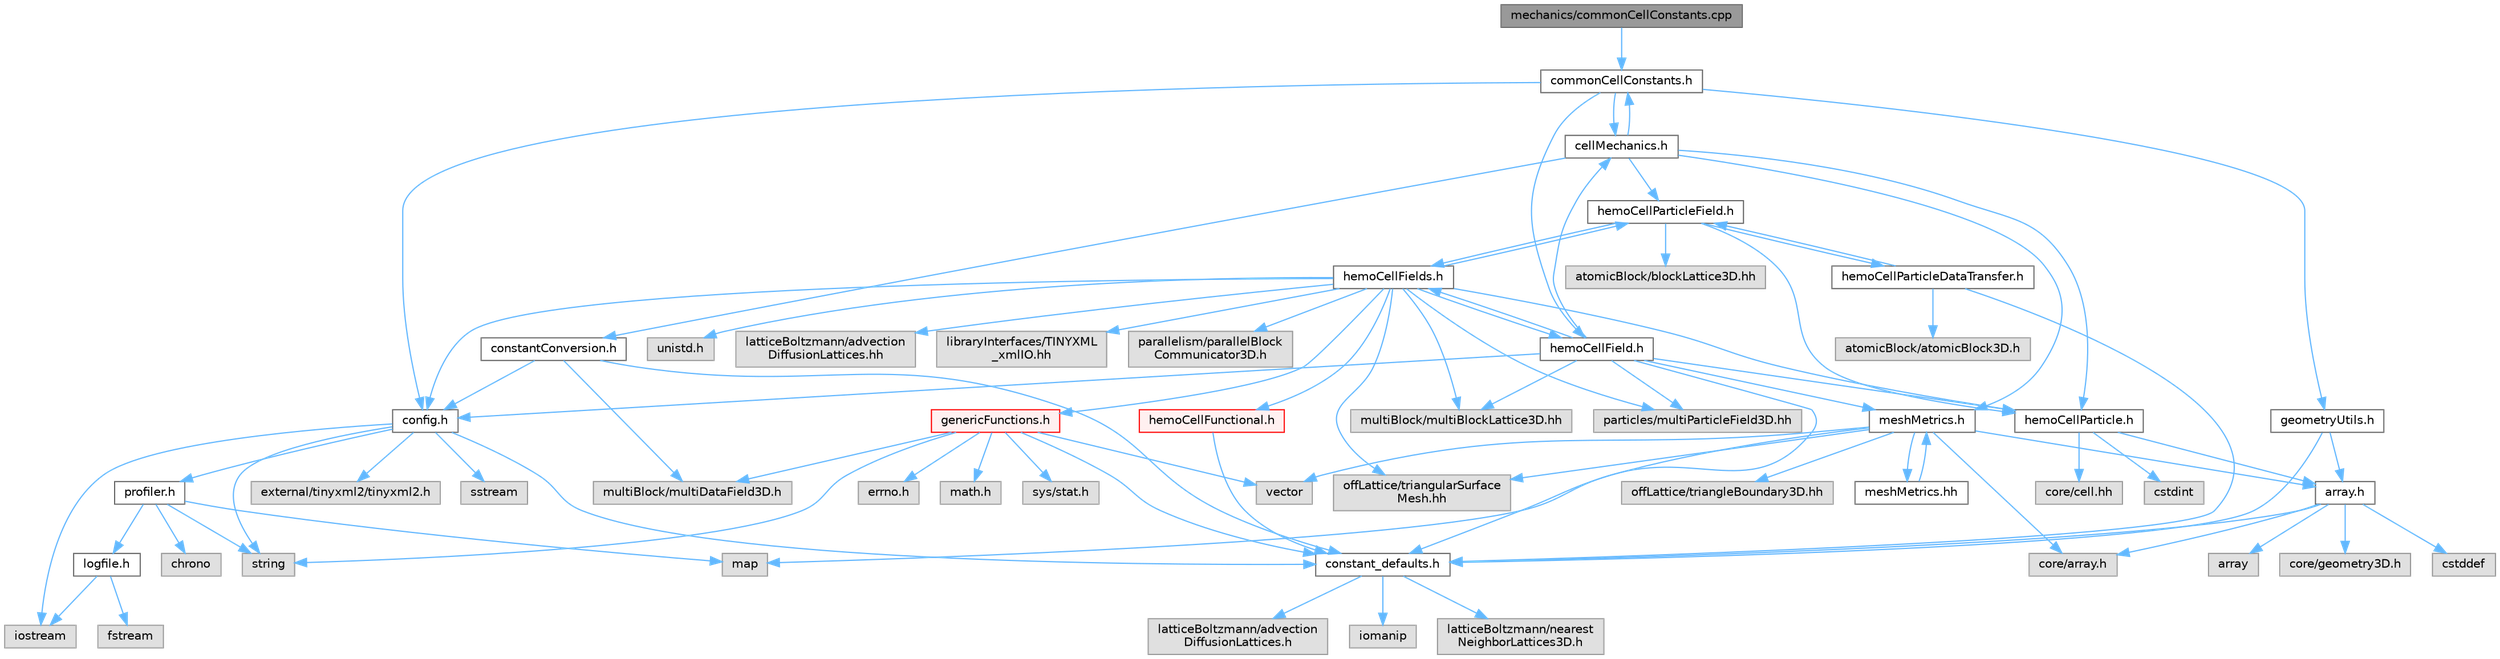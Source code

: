 digraph "mechanics/commonCellConstants.cpp"
{
 // LATEX_PDF_SIZE
  bgcolor="transparent";
  edge [fontname=Helvetica,fontsize=10,labelfontname=Helvetica,labelfontsize=10];
  node [fontname=Helvetica,fontsize=10,shape=box,height=0.2,width=0.4];
  Node1 [id="Node000001",label="mechanics/commonCellConstants.cpp",height=0.2,width=0.4,color="gray40", fillcolor="grey60", style="filled", fontcolor="black",tooltip=" "];
  Node1 -> Node2 [id="edge1_Node000001_Node000002",color="steelblue1",style="solid",tooltip=" "];
  Node2 [id="Node000002",label="commonCellConstants.h",height=0.2,width=0.4,color="grey40", fillcolor="white", style="filled",URL="$commonCellConstants_8h.html",tooltip=" "];
  Node2 -> Node3 [id="edge2_Node000002_Node000003",color="steelblue1",style="solid",tooltip=" "];
  Node3 [id="Node000003",label="cellMechanics.h",height=0.2,width=0.4,color="grey40", fillcolor="white", style="filled",URL="$cellMechanics_8h.html",tooltip=" "];
  Node3 -> Node4 [id="edge3_Node000003_Node000004",color="steelblue1",style="solid",tooltip=" "];
  Node4 [id="Node000004",label="hemoCellParticleField.h",height=0.2,width=0.4,color="grey40", fillcolor="white", style="filled",URL="$hemoCellParticleField_8h.html",tooltip=" "];
  Node4 -> Node5 [id="edge4_Node000004_Node000005",color="steelblue1",style="solid",tooltip=" "];
  Node5 [id="Node000005",label="hemoCellFields.h",height=0.2,width=0.4,color="grey40", fillcolor="white", style="filled",URL="$hemoCellFields_8h.html",tooltip=" "];
  Node5 -> Node4 [id="edge5_Node000005_Node000004",color="steelblue1",style="solid",tooltip=" "];
  Node5 -> Node6 [id="edge6_Node000005_Node000006",color="steelblue1",style="solid",tooltip=" "];
  Node6 [id="Node000006",label="genericFunctions.h",height=0.2,width=0.4,color="red", fillcolor="#FFF0F0", style="filled",URL="$genericFunctions_8h.html",tooltip=" "];
  Node6 -> Node7 [id="edge7_Node000006_Node000007",color="steelblue1",style="solid",tooltip=" "];
  Node7 [id="Node000007",label="sys/stat.h",height=0.2,width=0.4,color="grey60", fillcolor="#E0E0E0", style="filled",tooltip=" "];
  Node6 -> Node8 [id="edge8_Node000006_Node000008",color="steelblue1",style="solid",tooltip=" "];
  Node8 [id="Node000008",label="vector",height=0.2,width=0.4,color="grey60", fillcolor="#E0E0E0", style="filled",tooltip=" "];
  Node6 -> Node9 [id="edge9_Node000006_Node000009",color="steelblue1",style="solid",tooltip=" "];
  Node9 [id="Node000009",label="string",height=0.2,width=0.4,color="grey60", fillcolor="#E0E0E0", style="filled",tooltip=" "];
  Node6 -> Node10 [id="edge10_Node000006_Node000010",color="steelblue1",style="solid",tooltip=" "];
  Node10 [id="Node000010",label="errno.h",height=0.2,width=0.4,color="grey60", fillcolor="#E0E0E0", style="filled",tooltip=" "];
  Node6 -> Node11 [id="edge11_Node000006_Node000011",color="steelblue1",style="solid",tooltip=" "];
  Node11 [id="Node000011",label="math.h",height=0.2,width=0.4,color="grey60", fillcolor="#E0E0E0", style="filled",tooltip=" "];
  Node6 -> Node13 [id="edge12_Node000006_Node000013",color="steelblue1",style="solid",tooltip=" "];
  Node13 [id="Node000013",label="multiBlock/multiDataField3D.h",height=0.2,width=0.4,color="grey60", fillcolor="#E0E0E0", style="filled",tooltip=" "];
  Node6 -> Node14 [id="edge13_Node000006_Node000014",color="steelblue1",style="solid",tooltip=" "];
  Node14 [id="Node000014",label="constant_defaults.h",height=0.2,width=0.4,color="grey40", fillcolor="white", style="filled",URL="$constant__defaults_8h.html",tooltip=" "];
  Node14 -> Node15 [id="edge14_Node000014_Node000015",color="steelblue1",style="solid",tooltip=" "];
  Node15 [id="Node000015",label="iomanip",height=0.2,width=0.4,color="grey60", fillcolor="#E0E0E0", style="filled",tooltip=" "];
  Node14 -> Node16 [id="edge15_Node000014_Node000016",color="steelblue1",style="solid",tooltip=" "];
  Node16 [id="Node000016",label="latticeBoltzmann/nearest\lNeighborLattices3D.h",height=0.2,width=0.4,color="grey60", fillcolor="#E0E0E0", style="filled",tooltip=" "];
  Node14 -> Node17 [id="edge16_Node000014_Node000017",color="steelblue1",style="solid",tooltip=" "];
  Node17 [id="Node000017",label="latticeBoltzmann/advection\lDiffusionLattices.h",height=0.2,width=0.4,color="grey60", fillcolor="#E0E0E0", style="filled",tooltip=" "];
  Node5 -> Node18 [id="edge17_Node000005_Node000018",color="steelblue1",style="solid",tooltip=" "];
  Node18 [id="Node000018",label="hemoCellFunctional.h",height=0.2,width=0.4,color="red", fillcolor="#FFF0F0", style="filled",URL="$hemoCellFunctional_8h.html",tooltip=" "];
  Node18 -> Node14 [id="edge18_Node000018_Node000014",color="steelblue1",style="solid",tooltip=" "];
  Node5 -> Node23 [id="edge19_Node000005_Node000023",color="steelblue1",style="solid",tooltip=" "];
  Node23 [id="Node000023",label="hemoCellField.h",height=0.2,width=0.4,color="grey40", fillcolor="white", style="filled",URL="$hemoCellField_8h.html",tooltip=" "];
  Node23 -> Node24 [id="edge20_Node000023_Node000024",color="steelblue1",style="solid",tooltip=" "];
  Node24 [id="Node000024",label="config.h",height=0.2,width=0.4,color="grey40", fillcolor="white", style="filled",URL="$config_8h.html",tooltip=" "];
  Node24 -> Node25 [id="edge21_Node000024_Node000025",color="steelblue1",style="solid",tooltip=" "];
  Node25 [id="Node000025",label="profiler.h",height=0.2,width=0.4,color="grey40", fillcolor="white", style="filled",URL="$profiler_8h.html",tooltip=" "];
  Node25 -> Node26 [id="edge22_Node000025_Node000026",color="steelblue1",style="solid",tooltip=" "];
  Node26 [id="Node000026",label="chrono",height=0.2,width=0.4,color="grey60", fillcolor="#E0E0E0", style="filled",tooltip=" "];
  Node25 -> Node9 [id="edge23_Node000025_Node000009",color="steelblue1",style="solid",tooltip=" "];
  Node25 -> Node27 [id="edge24_Node000025_Node000027",color="steelblue1",style="solid",tooltip=" "];
  Node27 [id="Node000027",label="map",height=0.2,width=0.4,color="grey60", fillcolor="#E0E0E0", style="filled",tooltip=" "];
  Node25 -> Node28 [id="edge25_Node000025_Node000028",color="steelblue1",style="solid",tooltip=" "];
  Node28 [id="Node000028",label="logfile.h",height=0.2,width=0.4,color="grey40", fillcolor="white", style="filled",URL="$logfile_8h.html",tooltip=" "];
  Node28 -> Node29 [id="edge26_Node000028_Node000029",color="steelblue1",style="solid",tooltip=" "];
  Node29 [id="Node000029",label="fstream",height=0.2,width=0.4,color="grey60", fillcolor="#E0E0E0", style="filled",tooltip=" "];
  Node28 -> Node30 [id="edge27_Node000028_Node000030",color="steelblue1",style="solid",tooltip=" "];
  Node30 [id="Node000030",label="iostream",height=0.2,width=0.4,color="grey60", fillcolor="#E0E0E0", style="filled",tooltip=" "];
  Node24 -> Node31 [id="edge28_Node000024_Node000031",color="steelblue1",style="solid",tooltip=" "];
  Node31 [id="Node000031",label="external/tinyxml2/tinyxml2.h",height=0.2,width=0.4,color="grey60", fillcolor="#E0E0E0", style="filled",tooltip=" "];
  Node24 -> Node14 [id="edge29_Node000024_Node000014",color="steelblue1",style="solid",tooltip=" "];
  Node24 -> Node9 [id="edge30_Node000024_Node000009",color="steelblue1",style="solid",tooltip=" "];
  Node24 -> Node30 [id="edge31_Node000024_Node000030",color="steelblue1",style="solid",tooltip=" "];
  Node24 -> Node32 [id="edge32_Node000024_Node000032",color="steelblue1",style="solid",tooltip=" "];
  Node32 [id="Node000032",label="sstream",height=0.2,width=0.4,color="grey60", fillcolor="#E0E0E0", style="filled",tooltip=" "];
  Node23 -> Node14 [id="edge33_Node000023_Node000014",color="steelblue1",style="solid",tooltip=" "];
  Node23 -> Node3 [id="edge34_Node000023_Node000003",color="steelblue1",style="solid",tooltip=" "];
  Node23 -> Node33 [id="edge35_Node000023_Node000033",color="steelblue1",style="solid",tooltip=" "];
  Node33 [id="Node000033",label="meshMetrics.h",height=0.2,width=0.4,color="grey40", fillcolor="white", style="filled",URL="$meshMetrics_8h.html",tooltip=" "];
  Node33 -> Node27 [id="edge36_Node000033_Node000027",color="steelblue1",style="solid",tooltip=" "];
  Node33 -> Node8 [id="edge37_Node000033_Node000008",color="steelblue1",style="solid",tooltip=" "];
  Node33 -> Node34 [id="edge38_Node000033_Node000034",color="steelblue1",style="solid",tooltip=" "];
  Node34 [id="Node000034",label="core/array.h",height=0.2,width=0.4,color="grey60", fillcolor="#E0E0E0", style="filled",tooltip=" "];
  Node33 -> Node35 [id="edge39_Node000033_Node000035",color="steelblue1",style="solid",tooltip=" "];
  Node35 [id="Node000035",label="offLattice/triangularSurface\lMesh.hh",height=0.2,width=0.4,color="grey60", fillcolor="#E0E0E0", style="filled",tooltip=" "];
  Node33 -> Node36 [id="edge40_Node000033_Node000036",color="steelblue1",style="solid",tooltip=" "];
  Node36 [id="Node000036",label="offLattice/triangleBoundary3D.hh",height=0.2,width=0.4,color="grey60", fillcolor="#E0E0E0", style="filled",tooltip=" "];
  Node33 -> Node37 [id="edge41_Node000033_Node000037",color="steelblue1",style="solid",tooltip=" "];
  Node37 [id="Node000037",label="array.h",height=0.2,width=0.4,color="grey40", fillcolor="white", style="filled",URL="$array_8h.html",tooltip=" "];
  Node37 -> Node38 [id="edge42_Node000037_Node000038",color="steelblue1",style="solid",tooltip=" "];
  Node38 [id="Node000038",label="cstddef",height=0.2,width=0.4,color="grey60", fillcolor="#E0E0E0", style="filled",tooltip=" "];
  Node37 -> Node39 [id="edge43_Node000037_Node000039",color="steelblue1",style="solid",tooltip=" "];
  Node39 [id="Node000039",label="array",height=0.2,width=0.4,color="grey60", fillcolor="#E0E0E0", style="filled",tooltip=" "];
  Node37 -> Node14 [id="edge44_Node000037_Node000014",color="steelblue1",style="solid",tooltip=" "];
  Node37 -> Node34 [id="edge45_Node000037_Node000034",color="steelblue1",style="solid",tooltip=" "];
  Node37 -> Node40 [id="edge46_Node000037_Node000040",color="steelblue1",style="solid",tooltip=" "];
  Node40 [id="Node000040",label="core/geometry3D.h",height=0.2,width=0.4,color="grey60", fillcolor="#E0E0E0", style="filled",tooltip=" "];
  Node33 -> Node41 [id="edge47_Node000033_Node000041",color="steelblue1",style="solid",tooltip=" "];
  Node41 [id="Node000041",label="meshMetrics.hh",height=0.2,width=0.4,color="grey40", fillcolor="white", style="filled",URL="$meshMetrics_8hh.html",tooltip=" "];
  Node41 -> Node33 [id="edge48_Node000041_Node000033",color="steelblue1",style="solid",tooltip=" "];
  Node23 -> Node5 [id="edge49_Node000023_Node000005",color="steelblue1",style="solid",tooltip=" "];
  Node23 -> Node42 [id="edge50_Node000023_Node000042",color="steelblue1",style="solid",tooltip=" "];
  Node42 [id="Node000042",label="hemoCellParticle.h",height=0.2,width=0.4,color="grey40", fillcolor="white", style="filled",URL="$hemoCellParticle_8h.html",tooltip=" "];
  Node42 -> Node37 [id="edge51_Node000042_Node000037",color="steelblue1",style="solid",tooltip=" "];
  Node42 -> Node43 [id="edge52_Node000042_Node000043",color="steelblue1",style="solid",tooltip=" "];
  Node43 [id="Node000043",label="core/cell.hh",height=0.2,width=0.4,color="grey60", fillcolor="#E0E0E0", style="filled",tooltip=" "];
  Node42 -> Node44 [id="edge53_Node000042_Node000044",color="steelblue1",style="solid",tooltip=" "];
  Node44 [id="Node000044",label="cstdint",height=0.2,width=0.4,color="grey60", fillcolor="#E0E0E0", style="filled",tooltip=" "];
  Node23 -> Node45 [id="edge54_Node000023_Node000045",color="steelblue1",style="solid",tooltip=" "];
  Node45 [id="Node000045",label="multiBlock/multiBlockLattice3D.hh",height=0.2,width=0.4,color="grey60", fillcolor="#E0E0E0", style="filled",tooltip=" "];
  Node23 -> Node46 [id="edge55_Node000023_Node000046",color="steelblue1",style="solid",tooltip=" "];
  Node46 [id="Node000046",label="particles/multiParticleField3D.hh",height=0.2,width=0.4,color="grey60", fillcolor="#E0E0E0", style="filled",tooltip=" "];
  Node5 -> Node42 [id="edge56_Node000005_Node000042",color="steelblue1",style="solid",tooltip=" "];
  Node5 -> Node24 [id="edge57_Node000005_Node000024",color="steelblue1",style="solid",tooltip=" "];
  Node5 -> Node47 [id="edge58_Node000005_Node000047",color="steelblue1",style="solid",tooltip=" "];
  Node47 [id="Node000047",label="unistd.h",height=0.2,width=0.4,color="grey60", fillcolor="#E0E0E0", style="filled",tooltip=" "];
  Node5 -> Node48 [id="edge59_Node000005_Node000048",color="steelblue1",style="solid",tooltip=" "];
  Node48 [id="Node000048",label="latticeBoltzmann/advection\lDiffusionLattices.hh",height=0.2,width=0.4,color="grey60", fillcolor="#E0E0E0", style="filled",tooltip=" "];
  Node5 -> Node45 [id="edge60_Node000005_Node000045",color="steelblue1",style="solid",tooltip=" "];
  Node5 -> Node35 [id="edge61_Node000005_Node000035",color="steelblue1",style="solid",tooltip=" "];
  Node5 -> Node49 [id="edge62_Node000005_Node000049",color="steelblue1",style="solid",tooltip=" "];
  Node49 [id="Node000049",label="libraryInterfaces/TINYXML\l_xmlIO.hh",height=0.2,width=0.4,color="grey60", fillcolor="#E0E0E0", style="filled",tooltip=" "];
  Node5 -> Node46 [id="edge63_Node000005_Node000046",color="steelblue1",style="solid",tooltip=" "];
  Node5 -> Node50 [id="edge64_Node000005_Node000050",color="steelblue1",style="solid",tooltip=" "];
  Node50 [id="Node000050",label="parallelism/parallelBlock\lCommunicator3D.h",height=0.2,width=0.4,color="grey60", fillcolor="#E0E0E0", style="filled",tooltip=" "];
  Node4 -> Node51 [id="edge65_Node000004_Node000051",color="steelblue1",style="solid",tooltip=" "];
  Node51 [id="Node000051",label="hemoCellParticleDataTransfer.h",height=0.2,width=0.4,color="grey40", fillcolor="white", style="filled",URL="$hemoCellParticleDataTransfer_8h.html",tooltip=" "];
  Node51 -> Node52 [id="edge66_Node000051_Node000052",color="steelblue1",style="solid",tooltip=" "];
  Node52 [id="Node000052",label="atomicBlock/atomicBlock3D.h",height=0.2,width=0.4,color="grey60", fillcolor="#E0E0E0", style="filled",tooltip=" "];
  Node51 -> Node4 [id="edge67_Node000051_Node000004",color="steelblue1",style="solid",tooltip=" "];
  Node51 -> Node14 [id="edge68_Node000051_Node000014",color="steelblue1",style="solid",tooltip=" "];
  Node4 -> Node42 [id="edge69_Node000004_Node000042",color="steelblue1",style="solid",tooltip=" "];
  Node4 -> Node53 [id="edge70_Node000004_Node000053",color="steelblue1",style="solid",tooltip=" "];
  Node53 [id="Node000053",label="atomicBlock/blockLattice3D.hh",height=0.2,width=0.4,color="grey60", fillcolor="#E0E0E0", style="filled",tooltip=" "];
  Node3 -> Node42 [id="edge71_Node000003_Node000042",color="steelblue1",style="solid",tooltip=" "];
  Node3 -> Node2 [id="edge72_Node000003_Node000002",color="steelblue1",style="solid",tooltip=" "];
  Node3 -> Node33 [id="edge73_Node000003_Node000033",color="steelblue1",style="solid",tooltip=" "];
  Node3 -> Node54 [id="edge74_Node000003_Node000054",color="steelblue1",style="solid",tooltip=" "];
  Node54 [id="Node000054",label="constantConversion.h",height=0.2,width=0.4,color="grey40", fillcolor="white", style="filled",URL="$constantConversion_8h.html",tooltip=" "];
  Node54 -> Node24 [id="edge75_Node000054_Node000024",color="steelblue1",style="solid",tooltip=" "];
  Node54 -> Node14 [id="edge76_Node000054_Node000014",color="steelblue1",style="solid",tooltip=" "];
  Node54 -> Node13 [id="edge77_Node000054_Node000013",color="steelblue1",style="solid",tooltip=" "];
  Node2 -> Node55 [id="edge78_Node000002_Node000055",color="steelblue1",style="solid",tooltip=" "];
  Node55 [id="Node000055",label="geometryUtils.h",height=0.2,width=0.4,color="grey40", fillcolor="white", style="filled",URL="$geometryUtils_8h.html",tooltip=" "];
  Node55 -> Node37 [id="edge79_Node000055_Node000037",color="steelblue1",style="solid",tooltip=" "];
  Node55 -> Node14 [id="edge80_Node000055_Node000014",color="steelblue1",style="solid",tooltip=" "];
  Node2 -> Node24 [id="edge81_Node000002_Node000024",color="steelblue1",style="solid",tooltip=" "];
  Node2 -> Node23 [id="edge82_Node000002_Node000023",color="steelblue1",style="solid",tooltip=" "];
}
